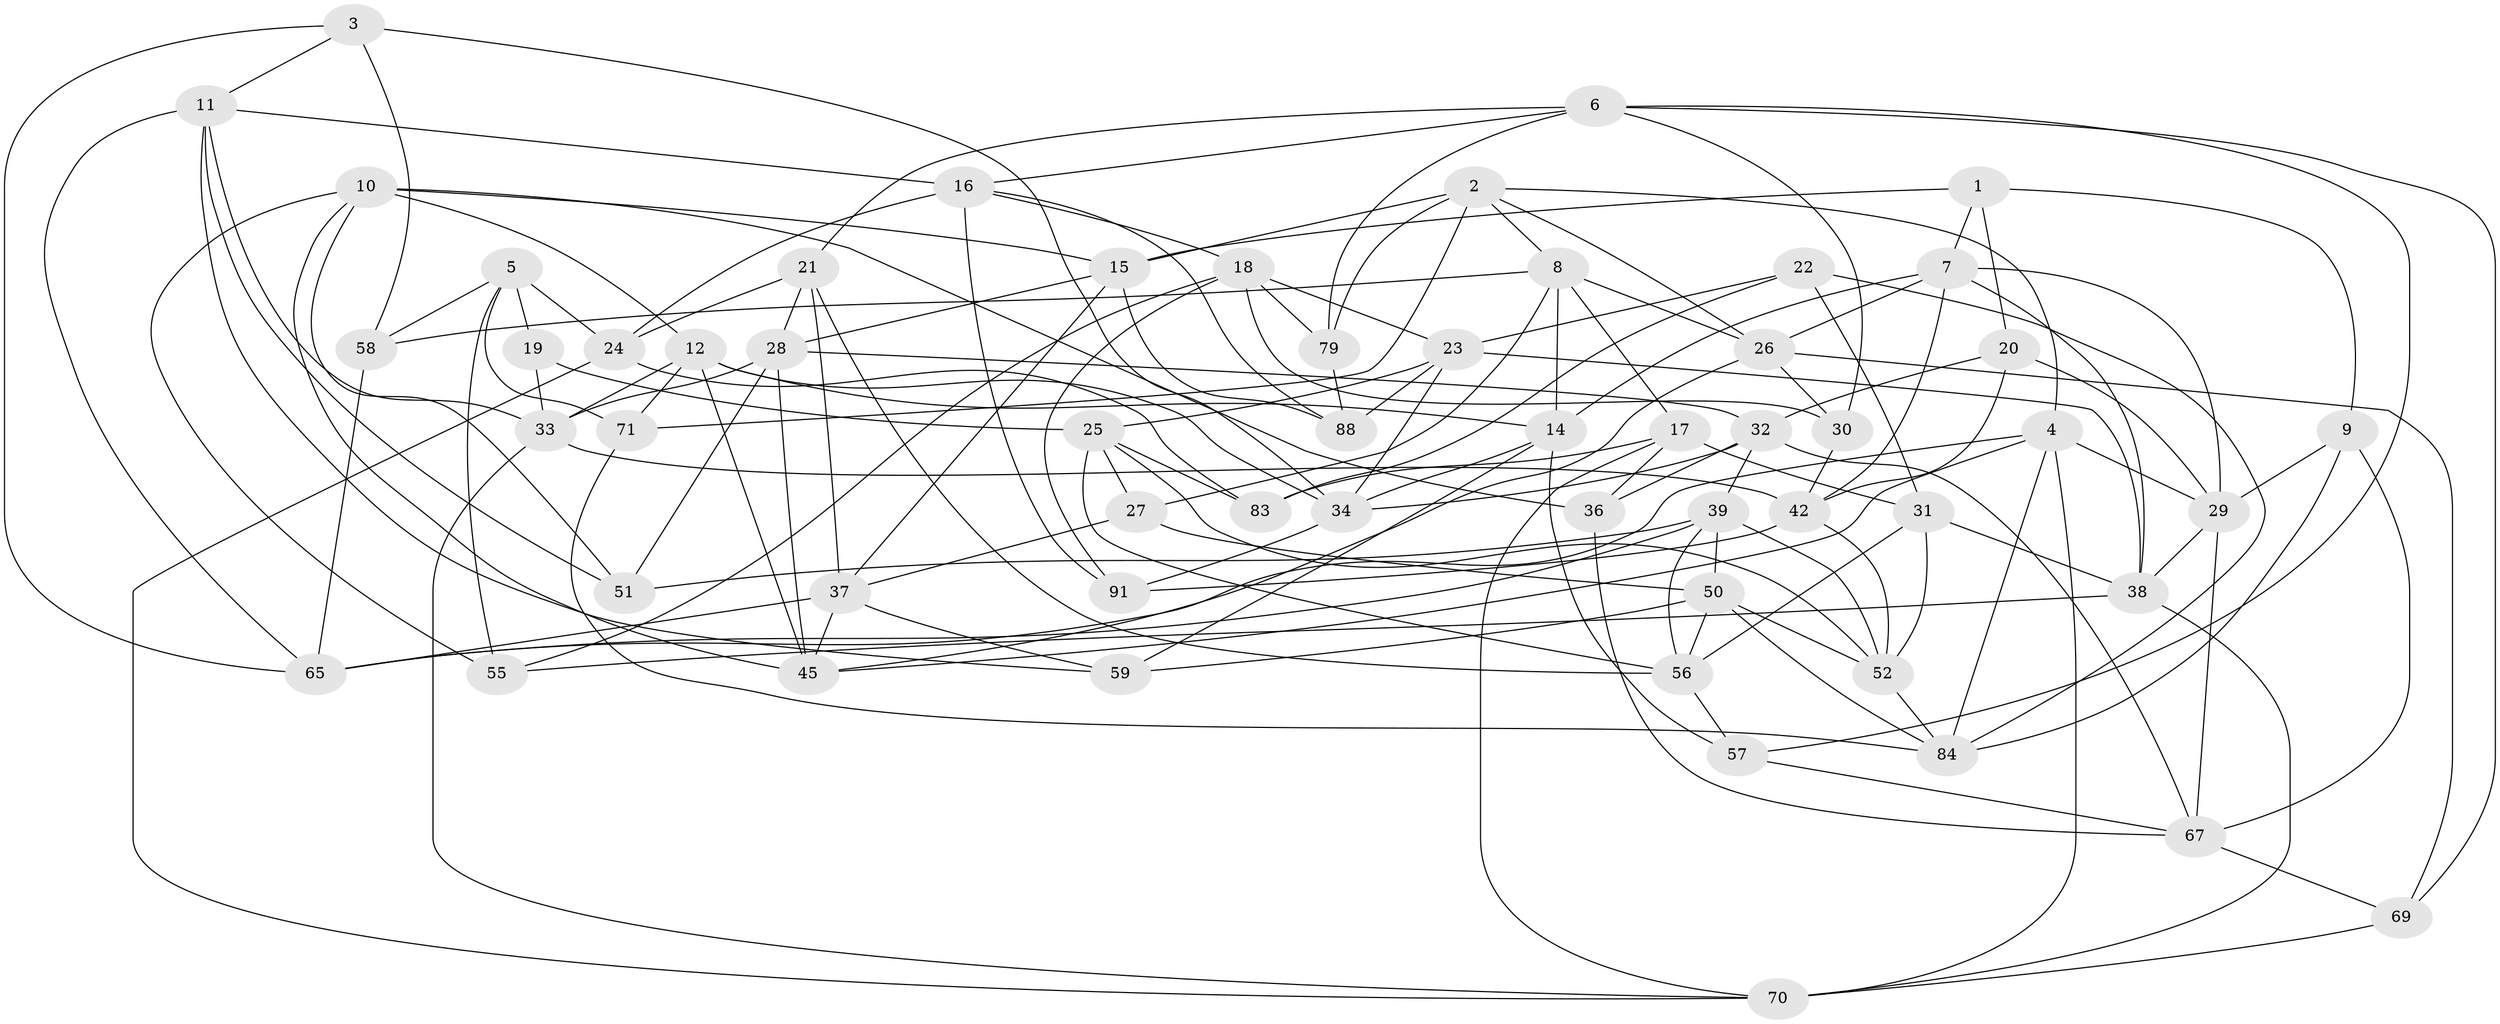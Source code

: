 // original degree distribution, {4: 1.0}
// Generated by graph-tools (version 1.1) at 2025/42/03/06/25 10:42:17]
// undirected, 57 vertices, 148 edges
graph export_dot {
graph [start="1"]
  node [color=gray90,style=filled];
  1;
  2 [super="+40"];
  3;
  4 [super="+13"];
  5 [super="+74"];
  6 [super="+66"];
  7 [super="+73"];
  8 [super="+62"];
  9;
  10 [super="+48"];
  11 [super="+81"];
  12 [super="+46"];
  14 [super="+75"];
  15 [super="+80"];
  16 [super="+78"];
  17 [super="+35"];
  18 [super="+63"];
  19;
  20;
  21 [super="+89"];
  22;
  23 [super="+47"];
  24 [super="+43"];
  25 [super="+41"];
  26 [super="+44"];
  27;
  28 [super="+90"];
  29 [super="+49"];
  30;
  31 [super="+53"];
  32 [super="+64"];
  33 [super="+93"];
  34 [super="+72"];
  36;
  37 [super="+82"];
  38 [super="+86"];
  39 [super="+87"];
  42 [super="+61"];
  45 [super="+76"];
  50 [super="+60"];
  51;
  52 [super="+54"];
  55;
  56 [super="+85"];
  57;
  58;
  59;
  65 [super="+92"];
  67 [super="+68"];
  69;
  70 [super="+77"];
  71;
  79;
  83;
  84 [super="+94"];
  88;
  91;
  1 -- 20;
  1 -- 9;
  1 -- 7;
  1 -- 15;
  2 -- 79;
  2 -- 4;
  2 -- 71;
  2 -- 26;
  2 -- 8;
  2 -- 15;
  3 -- 58;
  3 -- 34;
  3 -- 65;
  3 -- 11;
  4 -- 65;
  4 -- 29;
  4 -- 45;
  4 -- 70;
  4 -- 84;
  5 -- 58;
  5 -- 24;
  5 -- 19 [weight=2];
  5 -- 71;
  5 -- 55;
  6 -- 79;
  6 -- 57;
  6 -- 69;
  6 -- 30;
  6 -- 21;
  6 -- 16;
  7 -- 38;
  7 -- 26;
  7 -- 42;
  7 -- 29;
  7 -- 14;
  8 -- 58;
  8 -- 17;
  8 -- 26;
  8 -- 27;
  8 -- 14;
  9 -- 84;
  9 -- 67;
  9 -- 29;
  10 -- 36;
  10 -- 51;
  10 -- 12;
  10 -- 55;
  10 -- 15;
  10 -- 45;
  11 -- 65;
  11 -- 33;
  11 -- 59;
  11 -- 51;
  11 -- 16;
  12 -- 33;
  12 -- 34;
  12 -- 14;
  12 -- 71;
  12 -- 45;
  14 -- 59;
  14 -- 57;
  14 -- 34;
  15 -- 88;
  15 -- 37;
  15 -- 28;
  16 -- 88;
  16 -- 18;
  16 -- 91;
  16 -- 24;
  17 -- 31 [weight=2];
  17 -- 83;
  17 -- 36;
  17 -- 70;
  18 -- 79;
  18 -- 30;
  18 -- 91;
  18 -- 23;
  18 -- 55;
  19 -- 25;
  19 -- 33;
  20 -- 29;
  20 -- 42;
  20 -- 32;
  21 -- 28;
  21 -- 24 [weight=2];
  21 -- 37;
  21 -- 56;
  22 -- 83;
  22 -- 31;
  22 -- 23;
  22 -- 84;
  23 -- 88;
  23 -- 34;
  23 -- 38;
  23 -- 25;
  24 -- 83;
  24 -- 70;
  25 -- 56;
  25 -- 83;
  25 -- 27;
  25 -- 52;
  26 -- 30;
  26 -- 69;
  26 -- 45;
  27 -- 50;
  27 -- 37;
  28 -- 45;
  28 -- 51;
  28 -- 33;
  28 -- 32;
  29 -- 67;
  29 -- 38;
  30 -- 42;
  31 -- 38;
  31 -- 56;
  31 -- 52;
  32 -- 39;
  32 -- 36;
  32 -- 34;
  32 -- 67;
  33 -- 42;
  33 -- 70;
  34 -- 91;
  36 -- 67;
  37 -- 45;
  37 -- 65;
  37 -- 59;
  38 -- 55;
  38 -- 70;
  39 -- 65;
  39 -- 56;
  39 -- 51;
  39 -- 50;
  39 -- 52;
  42 -- 91;
  42 -- 52;
  50 -- 52;
  50 -- 56;
  50 -- 59;
  50 -- 84;
  52 -- 84;
  56 -- 57;
  57 -- 67;
  58 -- 65;
  67 -- 69;
  69 -- 70;
  71 -- 84;
  79 -- 88;
}

